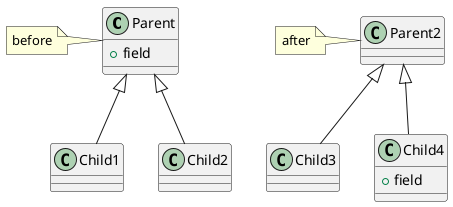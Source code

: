 @startuml


class Parent {
+field
}
note left: before

class Child1 {
}

class Child2 {
}

class Parent2 {
}
note left: after

class Child3 {
}

class Child4 {
+field
}

Parent <|-- Child1
Parent <|-- Child2

Parent2 <|-- Child3
Parent2 <|-- Child4

@enduml